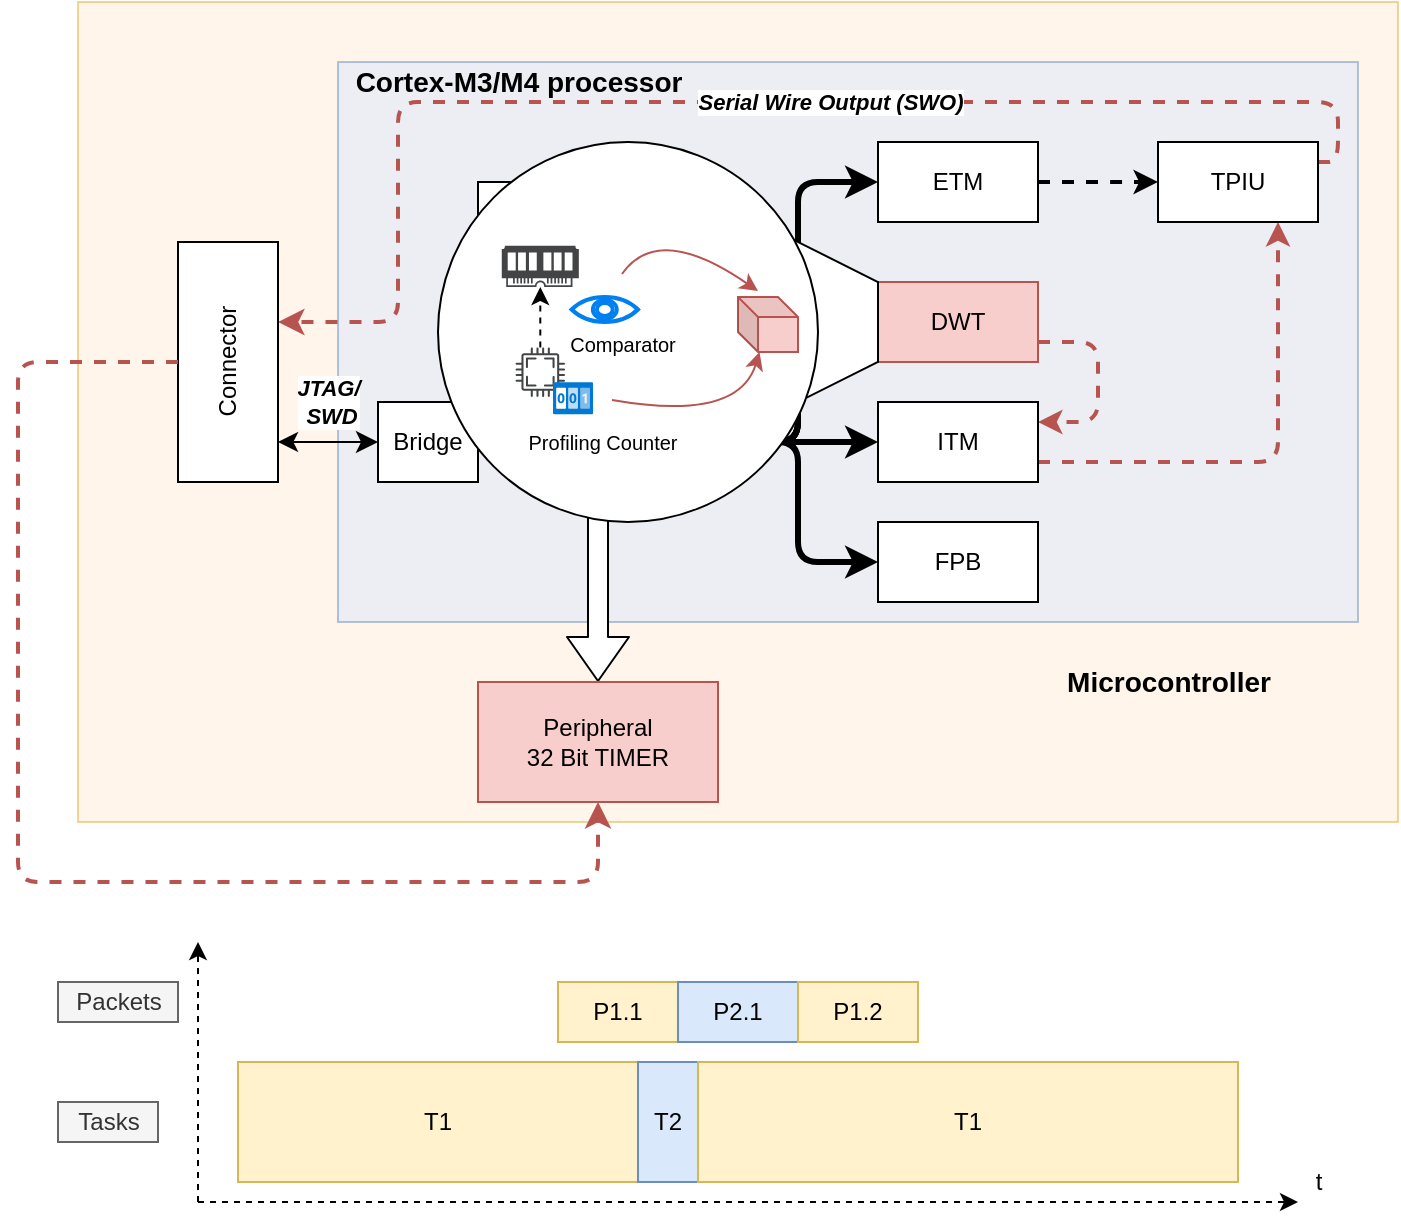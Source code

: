 <mxfile>
    <diagram id="6fwBwJ9eHw_QXzeVGo8t" name="Page-1">
        <mxGraphModel dx="2059" dy="598" grid="1" gridSize="10" guides="1" tooltips="1" connect="1" arrows="1" fold="1" page="1" pageScale="1" pageWidth="827" pageHeight="1169" math="0" shadow="0">
            <root>
                <mxCell id="0"/>
                <mxCell id="1" parent="0"/>
                <mxCell id="3" value="" style="rounded=0;whiteSpace=wrap;html=1;fillColor=#ffe6cc;strokeColor=#d79b00;opacity=40;" parent="1" vertex="1">
                    <mxGeometry y="520" width="660" height="410" as="geometry"/>
                </mxCell>
                <mxCell id="4" value="" style="rounded=0;whiteSpace=wrap;html=1;fillColor=#dae8fc;opacity=50;strokeColor=#6c8ebf;" parent="1" vertex="1">
                    <mxGeometry x="130" y="550" width="510" height="280" as="geometry"/>
                </mxCell>
                <mxCell id="6" style="edgeStyle=orthogonalEdgeStyle;html=1;dashed=1;fillColor=#1ba1e2;strokeColor=default;strokeWidth=2;" parent="1" source="7" target="14" edge="1">
                    <mxGeometry relative="1" as="geometry">
                        <Array as="points">
                            <mxPoint x="520" y="610"/>
                            <mxPoint x="520" y="610"/>
                        </Array>
                    </mxGeometry>
                </mxCell>
                <mxCell id="7" value="ETM" style="rounded=0;whiteSpace=wrap;html=1;" parent="1" vertex="1">
                    <mxGeometry x="400" y="590" width="80" height="40" as="geometry"/>
                </mxCell>
                <mxCell id="8" style="edgeStyle=orthogonalEdgeStyle;html=1;dashed=1;fillColor=#f8cecc;strokeColor=#b85450;strokeWidth=2;" parent="1" source="9" target="11" edge="1">
                    <mxGeometry relative="1" as="geometry">
                        <Array as="points">
                            <mxPoint x="510" y="690"/>
                            <mxPoint x="510" y="730"/>
                        </Array>
                    </mxGeometry>
                </mxCell>
                <mxCell id="9" value="DWT" style="rounded=0;whiteSpace=wrap;html=1;fillColor=#f8cecc;strokeColor=#b85450;" parent="1" vertex="1">
                    <mxGeometry x="400" y="660" width="80" height="40" as="geometry"/>
                </mxCell>
                <mxCell id="10" style="edgeStyle=orthogonalEdgeStyle;html=1;dashed=1;fillColor=#f8cecc;strokeColor=#b85450;strokeWidth=2;" parent="1" source="11" target="14" edge="1">
                    <mxGeometry relative="1" as="geometry">
                        <Array as="points">
                            <mxPoint x="600" y="750"/>
                        </Array>
                    </mxGeometry>
                </mxCell>
                <mxCell id="11" value="ITM" style="rounded=0;whiteSpace=wrap;html=1;" parent="1" vertex="1">
                    <mxGeometry x="400" y="720" width="80" height="40" as="geometry"/>
                </mxCell>
                <mxCell id="12" value="FPB" style="rounded=0;whiteSpace=wrap;html=1;" parent="1" vertex="1">
                    <mxGeometry x="400" y="780" width="80" height="40" as="geometry"/>
                </mxCell>
                <mxCell id="13" value="&lt;b&gt;&lt;i&gt;Serial Wire Output (SWO)&lt;br&gt;&lt;/i&gt;&lt;/b&gt;" style="edgeStyle=orthogonalEdgeStyle;sketch=0;html=1;shadow=0;startArrow=none;startFill=0;endArrow=classic;endFill=1;startSize=8;endSize=7;strokeWidth=2;fillColor=#f8cecc;exitX=1;exitY=0.25;exitDx=0;exitDy=0;dashed=1;strokeColor=#b85450;" parent="1" source="14" target="29" edge="1">
                    <mxGeometry x="-0.135" relative="1" as="geometry">
                        <Array as="points">
                            <mxPoint x="630" y="600"/>
                            <mxPoint x="630" y="570"/>
                            <mxPoint x="160" y="570"/>
                            <mxPoint x="160" y="680"/>
                        </Array>
                        <mxPoint as="offset"/>
                    </mxGeometry>
                </mxCell>
                <mxCell id="14" value="TPIU" style="rounded=0;whiteSpace=wrap;html=1;" parent="1" vertex="1">
                    <mxGeometry x="540" y="590" width="80" height="40" as="geometry"/>
                </mxCell>
                <mxCell id="15" value="Processor Core" style="rounded=0;whiteSpace=wrap;html=1;" parent="1" vertex="1">
                    <mxGeometry x="200" y="610" width="120" height="60" as="geometry"/>
                </mxCell>
                <mxCell id="16" style="edgeStyle=orthogonalEdgeStyle;sketch=0;html=1;shadow=0;startSize=8;endSize=7;strokeWidth=3;fillColor=none;" parent="1" source="17" target="11" edge="1">
                    <mxGeometry relative="1" as="geometry"/>
                </mxCell>
                <mxCell id="17" value="Internal Bus" style="rounded=0;whiteSpace=wrap;html=1;" parent="1" vertex="1">
                    <mxGeometry x="220" y="720" width="80" height="40" as="geometry"/>
                </mxCell>
                <mxCell id="18" value="" style="shape=flexArrow;endArrow=classic;html=1;endSize=7;startSize=8;shadow=0;sketch=0;strokeWidth=1;fillColor=default;" parent="1" source="15" target="17" edge="1">
                    <mxGeometry width="50" height="50" relative="1" as="geometry">
                        <mxPoint x="450" y="710" as="sourcePoint"/>
                        <mxPoint x="500" y="660" as="targetPoint"/>
                    </mxGeometry>
                </mxCell>
                <mxCell id="19" style="edgeStyle=orthogonalEdgeStyle;sketch=0;html=1;shadow=0;startSize=8;endSize=7;strokeWidth=3;fillColor=none;" parent="1" source="17" target="12" edge="1">
                    <mxGeometry relative="1" as="geometry">
                        <mxPoint x="310" y="750" as="sourcePoint"/>
                        <mxPoint x="410" y="750" as="targetPoint"/>
                        <Array as="points">
                            <mxPoint x="360" y="740"/>
                            <mxPoint x="360" y="800"/>
                        </Array>
                    </mxGeometry>
                </mxCell>
                <mxCell id="20" style="edgeStyle=orthogonalEdgeStyle;sketch=0;html=1;shadow=0;startSize=8;endSize=7;strokeWidth=3;fillColor=none;" parent="1" target="9" edge="1">
                    <mxGeometry relative="1" as="geometry">
                        <mxPoint x="300" y="740" as="sourcePoint"/>
                        <mxPoint x="400" y="800" as="targetPoint"/>
                        <Array as="points">
                            <mxPoint x="360" y="740"/>
                            <mxPoint x="360" y="680"/>
                        </Array>
                    </mxGeometry>
                </mxCell>
                <mxCell id="21" style="edgeStyle=orthogonalEdgeStyle;sketch=0;html=1;shadow=0;startSize=8;endSize=7;strokeWidth=3;fillColor=none;" parent="1" source="17" target="7" edge="1">
                    <mxGeometry relative="1" as="geometry">
                        <mxPoint x="310" y="750" as="sourcePoint"/>
                        <mxPoint x="410" y="680" as="targetPoint"/>
                        <Array as="points">
                            <mxPoint x="360" y="740"/>
                            <mxPoint x="360" y="610"/>
                        </Array>
                    </mxGeometry>
                </mxCell>
                <mxCell id="22" style="edgeStyle=orthogonalEdgeStyle;sketch=0;html=1;shadow=0;startSize=8;endSize=7;strokeWidth=3;fillColor=none;" parent="1" source="17" target="15" edge="1">
                    <mxGeometry relative="1" as="geometry">
                        <mxPoint x="310" y="750" as="sourcePoint"/>
                        <mxPoint x="410" y="620" as="targetPoint"/>
                        <Array as="points">
                            <mxPoint x="360" y="740"/>
                            <mxPoint x="360" y="640"/>
                        </Array>
                    </mxGeometry>
                </mxCell>
                <mxCell id="23" value="&lt;b&gt;&lt;font style=&quot;font-size: 14px&quot;&gt;Cortex-M3/M4 processor&lt;/font&gt;&lt;/b&gt;" style="text;html=1;align=center;verticalAlign=middle;resizable=0;points=[];autosize=1;strokeColor=none;fillColor=none;strokeWidth=1;" parent="1" vertex="1">
                    <mxGeometry x="130" y="550" width="180" height="20" as="geometry"/>
                </mxCell>
                <mxCell id="24" value="&lt;b&gt;&lt;font style=&quot;font-size: 14px&quot;&gt;Microcontroller&lt;/font&gt;&lt;/b&gt;" style="text;html=1;align=center;verticalAlign=middle;resizable=0;points=[];autosize=1;strokeColor=none;fillColor=none;strokeWidth=1;" parent="1" vertex="1">
                    <mxGeometry x="485" y="850" width="120" height="20" as="geometry"/>
                </mxCell>
                <mxCell id="25" value="&lt;b&gt;&lt;i&gt;JTAG/&lt;br&gt;&amp;nbsp;SWD&lt;/i&gt;&lt;/b&gt;" style="edgeStyle=orthogonalEdgeStyle;sketch=0;html=1;shadow=0;endArrow=classic;endFill=1;startSize=8;endSize=7;strokeWidth=1;fillColor=default;startArrow=classic;startFill=1;" parent="1" source="26" target="29" edge="1">
                    <mxGeometry y="-20" relative="1" as="geometry">
                        <Array as="points">
                            <mxPoint x="120" y="740"/>
                            <mxPoint x="120" y="740"/>
                        </Array>
                        <mxPoint as="offset"/>
                    </mxGeometry>
                </mxCell>
                <mxCell id="26" value="Bridge" style="rounded=0;whiteSpace=wrap;html=1;" parent="1" vertex="1">
                    <mxGeometry x="150" y="720" width="50" height="40" as="geometry"/>
                </mxCell>
                <mxCell id="27" style="edgeStyle=orthogonalEdgeStyle;sketch=0;html=1;exitX=0;exitY=0.5;exitDx=0;exitDy=0;shadow=0;startSize=8;endSize=7;strokeWidth=3;fillColor=default;endArrow=none;endFill=0;" parent="1" source="17" target="26" edge="1">
                    <mxGeometry relative="1" as="geometry"/>
                </mxCell>
                <mxCell id="28" value="" style="group" parent="1" vertex="1" connectable="0">
                    <mxGeometry x="50" y="640" width="50" height="120" as="geometry"/>
                </mxCell>
                <mxCell id="29" value="" style="rounded=0;whiteSpace=wrap;html=1;" parent="28" vertex="1">
                    <mxGeometry width="50" height="120" as="geometry"/>
                </mxCell>
                <mxCell id="30" value="Connector" style="text;html=1;align=center;verticalAlign=middle;resizable=0;points=[];autosize=1;strokeColor=none;fillColor=none;rotation=-90;" parent="28" vertex="1">
                    <mxGeometry x="-10" y="50" width="70" height="20" as="geometry"/>
                </mxCell>
                <mxCell id="36" value="" style="shape=flexArrow;endArrow=classic;html=1;endSize=7;startSize=8;shadow=0;sketch=0;strokeWidth=1;fillColor=default;" parent="1" edge="1">
                    <mxGeometry width="50" height="50" relative="1" as="geometry">
                        <mxPoint x="260" y="760" as="sourcePoint"/>
                        <mxPoint x="260" y="860" as="targetPoint"/>
                    </mxGeometry>
                </mxCell>
                <mxCell id="37" value="Peripheral&lt;br&gt;32 Bit TIMER" style="rounded=0;whiteSpace=wrap;html=1;fillColor=#f8cecc;strokeColor=#b85450;" parent="1" vertex="1">
                    <mxGeometry x="200" y="860" width="120" height="60" as="geometry"/>
                </mxCell>
                <mxCell id="38" value="" style="edgeStyle=orthogonalEdgeStyle;sketch=0;html=1;shadow=0;startArrow=none;startFill=0;endArrow=classic;endFill=1;startSize=8;endSize=7;strokeWidth=2;fillColor=#f8cecc;dashed=1;strokeColor=#b85450;" parent="1" source="29" target="37" edge="1">
                    <mxGeometry x="0.524" relative="1" as="geometry">
                        <mxPoint x="630" y="630" as="sourcePoint"/>
                        <mxPoint x="112" y="664.52" as="targetPoint"/>
                        <Array as="points">
                            <mxPoint x="-30" y="700"/>
                            <mxPoint x="-30" y="960"/>
                            <mxPoint x="260" y="960"/>
                        </Array>
                        <mxPoint as="offset"/>
                    </mxGeometry>
                </mxCell>
                <mxCell id="62" value="" style="shape=trapezoid;perimeter=trapezoidPerimeter;whiteSpace=wrap;html=1;fixedSize=1;fontSize=10;rotation=90;size=30;" parent="1" vertex="1">
                    <mxGeometry x="320" y="650" width="100" height="60" as="geometry"/>
                </mxCell>
                <mxCell id="61" value="" style="group" parent="1" vertex="1" connectable="0">
                    <mxGeometry x="180" y="590" width="190" height="190" as="geometry"/>
                </mxCell>
                <mxCell id="50" value="" style="ellipse;whiteSpace=wrap;html=1;aspect=fixed;fontSize=10;fillColor=default;" parent="61" vertex="1">
                    <mxGeometry width="190" height="190" as="geometry"/>
                </mxCell>
                <mxCell id="51" value="" style="curved=1;endArrow=classic;html=1;fillColor=#f8cecc;strokeColor=#b85450;" parent="61" edge="1">
                    <mxGeometry width="50" height="50" relative="1" as="geometry">
                        <mxPoint x="92" y="66" as="sourcePoint"/>
                        <mxPoint x="160" y="74.54" as="targetPoint"/>
                        <Array as="points">
                            <mxPoint x="110" y="40"/>
                        </Array>
                    </mxGeometry>
                </mxCell>
                <mxCell id="52" value="" style="shape=cube;whiteSpace=wrap;html=1;boundedLbl=1;backgroundOutline=1;darkOpacity=0.05;darkOpacity2=0.1;fontSize=10;fillColor=#f8cecc;size=10;strokeColor=#b85450;" parent="61" vertex="1">
                    <mxGeometry x="150" y="77.5" width="30" height="27.5" as="geometry"/>
                </mxCell>
                <mxCell id="53" value="" style="pointerEvents=1;shadow=0;dashed=0;html=1;strokeColor=none;fillColor=#434445;labelPosition=center;verticalLabelPosition=bottom;verticalAlign=top;align=center;outlineConnect=0;shape=mxgraph.veeam.ram;" parent="61" vertex="1">
                    <mxGeometry x="31.89" y="51.9" width="38.52" height="20.6" as="geometry"/>
                </mxCell>
                <mxCell id="54" style="edgeStyle=none;html=1;dashed=1;" parent="61" source="56" target="53" edge="1">
                    <mxGeometry relative="1" as="geometry"/>
                </mxCell>
                <mxCell id="55" value="" style="html=1;verticalLabelPosition=bottom;align=center;labelBackgroundColor=#ffffff;verticalAlign=top;strokeWidth=2;strokeColor=#0080F0;shadow=0;dashed=0;shape=mxgraph.ios7.icons.eye;fillColor=none;" parent="61" vertex="1">
                    <mxGeometry x="66.79" y="77.5" width="33.21" height="12.5" as="geometry"/>
                </mxCell>
                <mxCell id="56" value="" style="sketch=0;pointerEvents=1;shadow=0;dashed=0;html=1;strokeColor=none;fillColor=#434445;aspect=fixed;labelPosition=center;verticalLabelPosition=bottom;verticalAlign=top;align=center;outlineConnect=0;shape=mxgraph.vvd.cpu;" parent="61" vertex="1">
                    <mxGeometry x="38.75" y="102.7" width="24.8" height="24.8" as="geometry"/>
                </mxCell>
                <mxCell id="57" value="&lt;font style=&quot;font-size: 10px&quot;&gt;Profiling Counter&lt;/font&gt;" style="text;html=1;align=center;verticalAlign=middle;resizable=0;points=[];autosize=1;strokeColor=none;fillColor=none;" parent="61" vertex="1">
                    <mxGeometry x="36.889" y="140" width="90" height="20" as="geometry"/>
                </mxCell>
                <mxCell id="58" value="&lt;font style=&quot;font-size: 10px&quot;&gt;Comparator&lt;/font&gt;" style="text;html=1;align=center;verticalAlign=middle;resizable=0;points=[];autosize=1;strokeColor=none;fillColor=none;fontSize=14;" parent="61" vertex="1">
                    <mxGeometry x="56.894" y="90" width="70" height="20" as="geometry"/>
                </mxCell>
                <mxCell id="59" value="" style="aspect=fixed;html=1;points=[];align=center;image;fontSize=12;image=img/lib/azure2/general/Counter.svg;" parent="61" vertex="1">
                    <mxGeometry x="57.5" y="120" width="20.06" height="16.3" as="geometry"/>
                </mxCell>
                <mxCell id="60" value="" style="curved=1;endArrow=classic;html=1;fillColor=#f8cecc;strokeColor=#b85450;" parent="61" target="52" edge="1">
                    <mxGeometry width="50" height="50" relative="1" as="geometry">
                        <mxPoint x="87" y="129" as="sourcePoint"/>
                        <mxPoint x="187.287" y="172.4" as="targetPoint"/>
                        <Array as="points">
                            <mxPoint x="150" y="140"/>
                        </Array>
                    </mxGeometry>
                </mxCell>
                <mxCell id="63" value="" style="endArrow=classic;html=1;dashed=1;" edge="1" parent="1">
                    <mxGeometry width="50" height="50" relative="1" as="geometry">
                        <mxPoint x="60" y="1120" as="sourcePoint"/>
                        <mxPoint x="60" y="990" as="targetPoint"/>
                    </mxGeometry>
                </mxCell>
                <mxCell id="64" value="" style="endArrow=classic;html=1;dashed=1;" edge="1" parent="1">
                    <mxGeometry width="50" height="50" relative="1" as="geometry">
                        <mxPoint x="60" y="1120" as="sourcePoint"/>
                        <mxPoint x="610" y="1120" as="targetPoint"/>
                    </mxGeometry>
                </mxCell>
                <mxCell id="65" value="T1" style="rounded=0;whiteSpace=wrap;html=1;fillColor=#fff2cc;strokeColor=#d6b656;" vertex="1" parent="1">
                    <mxGeometry x="80" y="1050" width="200" height="60" as="geometry"/>
                </mxCell>
                <mxCell id="66" value="T2" style="rounded=0;whiteSpace=wrap;html=1;fillColor=#dae8fc;strokeColor=#6c8ebf;" vertex="1" parent="1">
                    <mxGeometry x="280" y="1050" width="30" height="60" as="geometry"/>
                </mxCell>
                <mxCell id="67" value="T1" style="rounded=0;whiteSpace=wrap;html=1;fillColor=#fff2cc;strokeColor=#d6b656;" vertex="1" parent="1">
                    <mxGeometry x="310" y="1050" width="270" height="60" as="geometry"/>
                </mxCell>
                <mxCell id="69" value="P1.1" style="rounded=0;whiteSpace=wrap;html=1;fillColor=#fff2cc;strokeColor=#d6b656;" vertex="1" parent="1">
                    <mxGeometry x="240" y="1010" width="60" height="30" as="geometry"/>
                </mxCell>
                <mxCell id="70" value="P2.1" style="rounded=0;whiteSpace=wrap;html=1;fillColor=#dae8fc;strokeColor=#6c8ebf;" vertex="1" parent="1">
                    <mxGeometry x="300" y="1010" width="60" height="30" as="geometry"/>
                </mxCell>
                <mxCell id="71" value="P1.2" style="rounded=0;whiteSpace=wrap;html=1;fillColor=#fff2cc;strokeColor=#d6b656;" vertex="1" parent="1">
                    <mxGeometry x="360" y="1010" width="60" height="30" as="geometry"/>
                </mxCell>
                <mxCell id="72" value="t" style="text;html=1;align=center;verticalAlign=middle;resizable=0;points=[];autosize=1;strokeColor=none;fillColor=none;" vertex="1" parent="1">
                    <mxGeometry x="610" y="1100" width="20" height="20" as="geometry"/>
                </mxCell>
                <mxCell id="75" value="Packets" style="text;html=1;align=center;verticalAlign=middle;resizable=0;points=[];autosize=1;strokeColor=#666666;fillColor=#f5f5f5;fontColor=#333333;" vertex="1" parent="1">
                    <mxGeometry x="-10" y="1010" width="60" height="20" as="geometry"/>
                </mxCell>
                <mxCell id="77" value="Tasks" style="text;html=1;align=center;verticalAlign=middle;resizable=0;points=[];autosize=1;strokeColor=#666666;fillColor=#f5f5f5;fontColor=#333333;" vertex="1" parent="1">
                    <mxGeometry x="-10" y="1070" width="50" height="20" as="geometry"/>
                </mxCell>
            </root>
        </mxGraphModel>
    </diagram>
</mxfile>